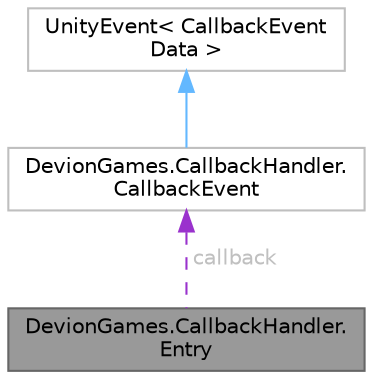 digraph "DevionGames.CallbackHandler.Entry"
{
 // LATEX_PDF_SIZE
  bgcolor="transparent";
  edge [fontname=Helvetica,fontsize=10,labelfontname=Helvetica,labelfontsize=10];
  node [fontname=Helvetica,fontsize=10,shape=box,height=0.2,width=0.4];
  Node1 [id="Node000001",label="DevionGames.CallbackHandler.\lEntry",height=0.2,width=0.4,color="gray40", fillcolor="grey60", style="filled", fontcolor="black",tooltip=" "];
  Node2 -> Node1 [id="edge1_Node000001_Node000002",dir="back",color="darkorchid3",style="dashed",tooltip=" ",label=" callback",fontcolor="grey" ];
  Node2 [id="Node000002",label="DevionGames.CallbackHandler.\lCallbackEvent",height=0.2,width=0.4,color="grey75", fillcolor="white", style="filled",URL="$class_devion_games_1_1_callback_handler_1_1_callback_event.html",tooltip=" "];
  Node3 -> Node2 [id="edge2_Node000002_Node000003",dir="back",color="steelblue1",style="solid",tooltip=" "];
  Node3 [id="Node000003",label="UnityEvent\< CallbackEvent\lData \>",height=0.2,width=0.4,color="grey75", fillcolor="white", style="filled",tooltip=" "];
}
